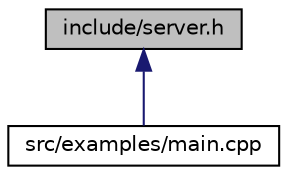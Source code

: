 digraph "include/server.h"
{
 // LATEX_PDF_SIZE
  edge [fontname="Helvetica",fontsize="10",labelfontname="Helvetica",labelfontsize="10"];
  node [fontname="Helvetica",fontsize="10",shape=record];
  Node1 [label="include/server.h",height=0.2,width=0.4,color="black", fillcolor="grey75", style="filled", fontcolor="black",tooltip="Header file that defines the Server class responsible for handling server-side operations including c..."];
  Node1 -> Node2 [dir="back",color="midnightblue",fontsize="10",style="solid",fontname="Helvetica"];
  Node2 [label="src/examples/main.cpp",height=0.2,width=0.4,color="black", fillcolor="white", style="filled",URL="$main_8cpp.html",tooltip="Example usage of the Boost ASIO Client-Server Framework."];
}
